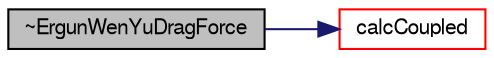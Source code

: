 digraph "~ErgunWenYuDragForce"
{
  bgcolor="transparent";
  edge [fontname="FreeSans",fontsize="10",labelfontname="FreeSans",labelfontsize="10"];
  node [fontname="FreeSans",fontsize="10",shape=record];
  rankdir="LR";
  Node4 [label="~ErgunWenYuDragForce",height=0.2,width=0.4,color="black", fillcolor="grey75", style="filled", fontcolor="black"];
  Node4 -> Node5 [color="midnightblue",fontsize="10",style="solid",fontname="FreeSans"];
  Node5 [label="calcCoupled",height=0.2,width=0.4,color="red",URL="$a24106.html#afaf626ee39da50a44d12588b5cb987d9",tooltip="Calculate the coupled force. "];
}
